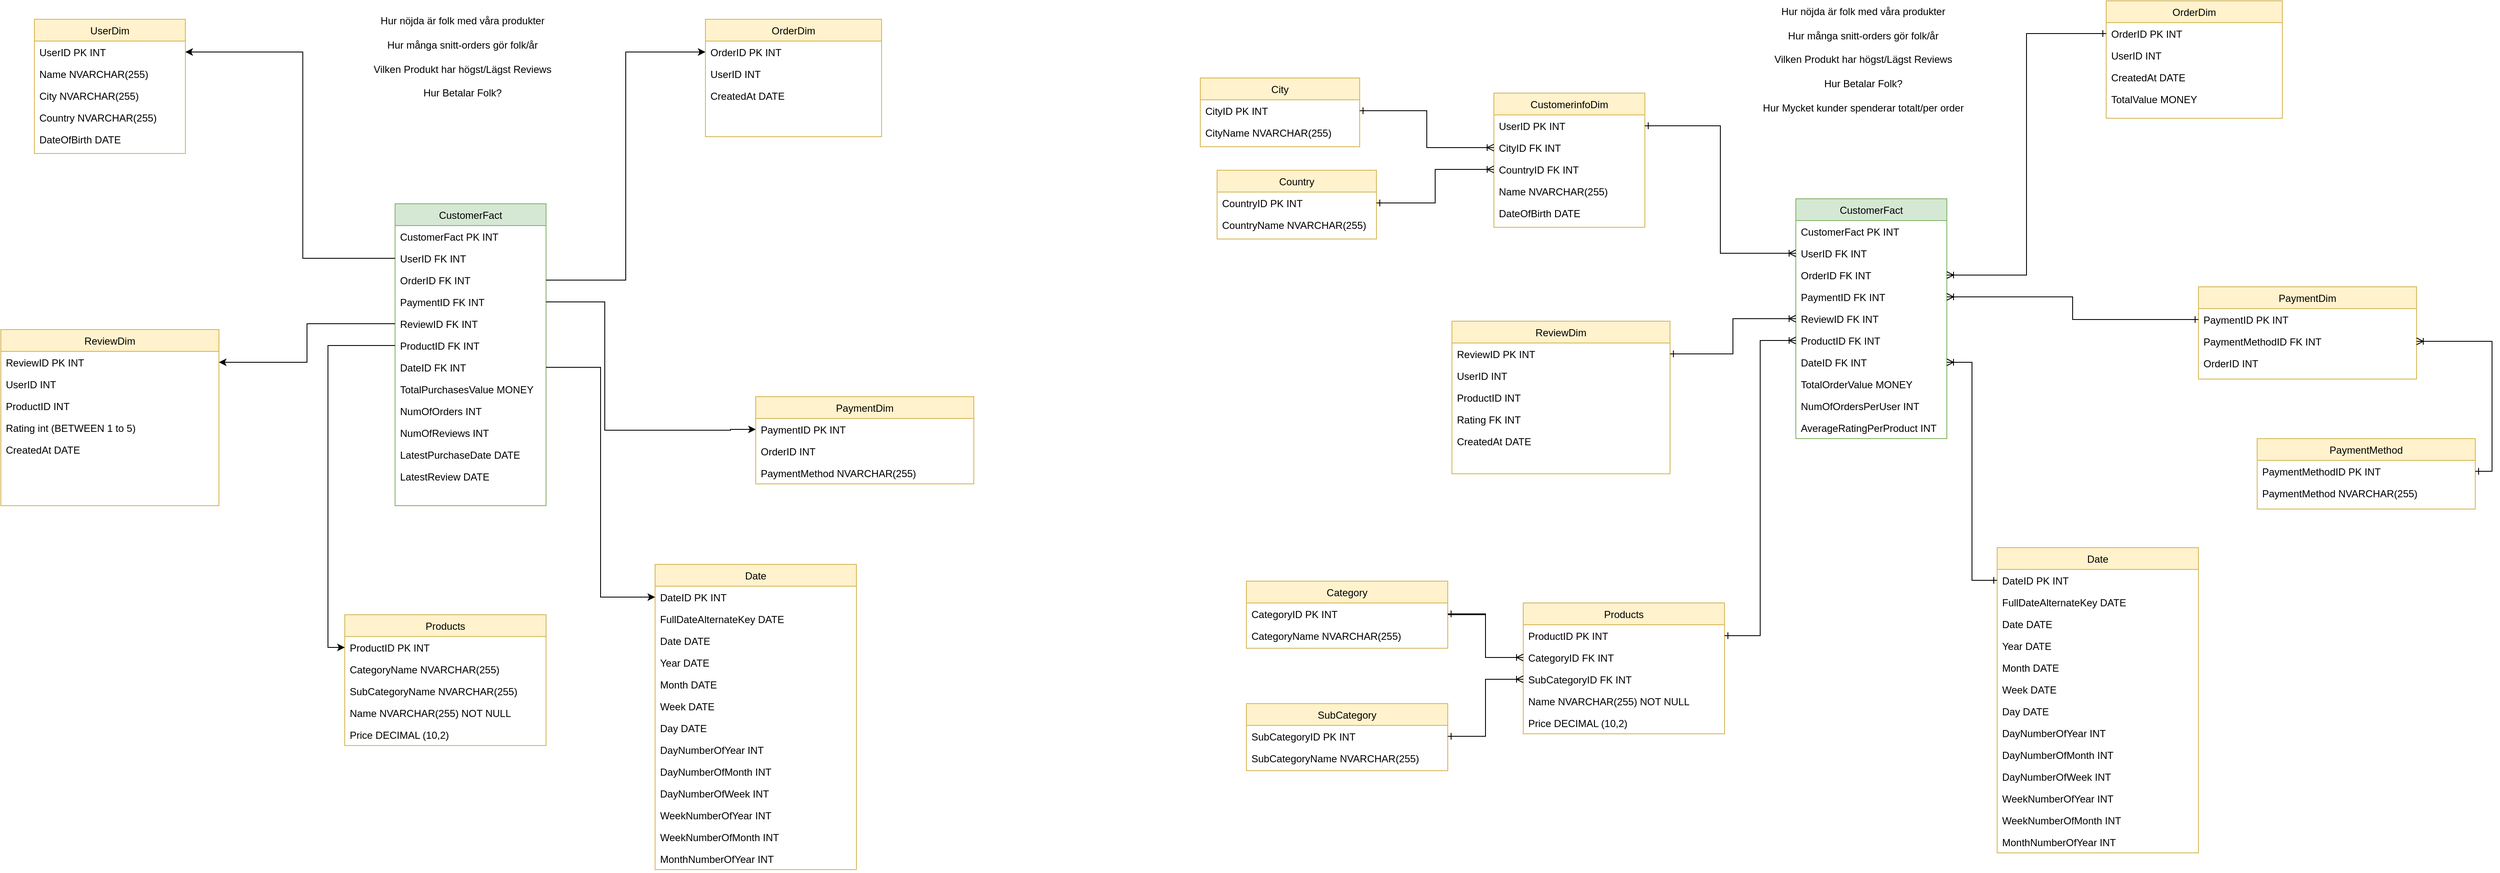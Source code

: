 <mxfile version="26.2.12">
  <diagram name="Page-1" id="Xc4G4QgOa8WYtgTiWpyU">
    <mxGraphModel dx="2895" dy="1103" grid="1" gridSize="10" guides="1" tooltips="1" connect="1" arrows="1" fold="1" page="1" pageScale="1" pageWidth="827" pageHeight="1169" math="0" shadow="0">
      <root>
        <mxCell id="0" />
        <mxCell id="1" parent="0" />
        <mxCell id="snwVZUiGdkBFRitPu1Vy-1" value="CustomerFact" style="swimlane;fontStyle=0;align=center;verticalAlign=top;childLayout=stackLayout;horizontal=1;startSize=26;horizontalStack=0;resizeParent=1;resizeLast=0;collapsible=1;marginBottom=0;rounded=0;shadow=0;strokeWidth=1;fillColor=#d5e8d4;strokeColor=#82b366;" parent="1" vertex="1">
          <mxGeometry x="-130" y="340" width="180" height="360" as="geometry">
            <mxRectangle x="130" y="380" width="160" height="26" as="alternateBounds" />
          </mxGeometry>
        </mxCell>
        <mxCell id="snwVZUiGdkBFRitPu1Vy-2" value="CustomerFact PK INT" style="text;align=left;verticalAlign=top;spacingLeft=4;spacingRight=4;overflow=hidden;rotatable=0;points=[[0,0.5],[1,0.5]];portConstraint=eastwest;" parent="snwVZUiGdkBFRitPu1Vy-1" vertex="1">
          <mxGeometry y="26" width="180" height="26" as="geometry" />
        </mxCell>
        <mxCell id="snwVZUiGdkBFRitPu1Vy-4" value="UserID FK INT" style="text;align=left;verticalAlign=top;spacingLeft=4;spacingRight=4;overflow=hidden;rotatable=0;points=[[0,0.5],[1,0.5]];portConstraint=eastwest;" parent="snwVZUiGdkBFRitPu1Vy-1" vertex="1">
          <mxGeometry y="52" width="180" height="26" as="geometry" />
        </mxCell>
        <mxCell id="snwVZUiGdkBFRitPu1Vy-3" value="OrderID FK INT" style="text;align=left;verticalAlign=top;spacingLeft=4;spacingRight=4;overflow=hidden;rotatable=0;points=[[0,0.5],[1,0.5]];portConstraint=eastwest;rounded=0;shadow=0;html=0;" parent="snwVZUiGdkBFRitPu1Vy-1" vertex="1">
          <mxGeometry y="78" width="180" height="26" as="geometry" />
        </mxCell>
        <mxCell id="snwVZUiGdkBFRitPu1Vy-11" value="PaymentID FK INT" style="text;align=left;verticalAlign=top;spacingLeft=4;spacingRight=4;overflow=hidden;rotatable=0;points=[[0,0.5],[1,0.5]];portConstraint=eastwest;" parent="snwVZUiGdkBFRitPu1Vy-1" vertex="1">
          <mxGeometry y="104" width="180" height="26" as="geometry" />
        </mxCell>
        <mxCell id="snwVZUiGdkBFRitPu1Vy-5" value="ReviewID FK INT" style="text;align=left;verticalAlign=top;spacingLeft=4;spacingRight=4;overflow=hidden;rotatable=0;points=[[0,0.5],[1,0.5]];portConstraint=eastwest;" parent="snwVZUiGdkBFRitPu1Vy-1" vertex="1">
          <mxGeometry y="130" width="180" height="26" as="geometry" />
        </mxCell>
        <mxCell id="snwVZUiGdkBFRitPu1Vy-101" value="ProductID FK INT" style="text;align=left;verticalAlign=top;spacingLeft=4;spacingRight=4;overflow=hidden;rotatable=0;points=[[0,0.5],[1,0.5]];portConstraint=eastwest;" parent="snwVZUiGdkBFRitPu1Vy-1" vertex="1">
          <mxGeometry y="156" width="180" height="26" as="geometry" />
        </mxCell>
        <mxCell id="NgN0BXzhdlTkf5-zVeId-214" value="DateID FK INT" style="text;align=left;verticalAlign=top;spacingLeft=4;spacingRight=4;overflow=hidden;rotatable=0;points=[[0,0.5],[1,0.5]];portConstraint=eastwest;" vertex="1" parent="snwVZUiGdkBFRitPu1Vy-1">
          <mxGeometry y="182" width="180" height="26" as="geometry" />
        </mxCell>
        <mxCell id="snwVZUiGdkBFRitPu1Vy-8" value="TotalPurchasesValue MONEY" style="text;align=left;verticalAlign=top;spacingLeft=4;spacingRight=4;overflow=hidden;rotatable=0;points=[[0,0.5],[1,0.5]];portConstraint=eastwest;" parent="snwVZUiGdkBFRitPu1Vy-1" vertex="1">
          <mxGeometry y="208" width="180" height="26" as="geometry" />
        </mxCell>
        <mxCell id="snwVZUiGdkBFRitPu1Vy-13" value="NumOfOrders INT" style="text;align=left;verticalAlign=top;spacingLeft=4;spacingRight=4;overflow=hidden;rotatable=0;points=[[0,0.5],[1,0.5]];portConstraint=eastwest;" parent="snwVZUiGdkBFRitPu1Vy-1" vertex="1">
          <mxGeometry y="234" width="180" height="26" as="geometry" />
        </mxCell>
        <mxCell id="snwVZUiGdkBFRitPu1Vy-72" value="NumOfReviews INT" style="text;align=left;verticalAlign=top;spacingLeft=4;spacingRight=4;overflow=hidden;rotatable=0;points=[[0,0.5],[1,0.5]];portConstraint=eastwest;" parent="snwVZUiGdkBFRitPu1Vy-1" vertex="1">
          <mxGeometry y="260" width="180" height="26" as="geometry" />
        </mxCell>
        <mxCell id="snwVZUiGdkBFRitPu1Vy-12" value="LatestPurchaseDate DATE" style="text;align=left;verticalAlign=top;spacingLeft=4;spacingRight=4;overflow=hidden;rotatable=0;points=[[0,0.5],[1,0.5]];portConstraint=eastwest;" parent="snwVZUiGdkBFRitPu1Vy-1" vertex="1">
          <mxGeometry y="286" width="180" height="26" as="geometry" />
        </mxCell>
        <mxCell id="snwVZUiGdkBFRitPu1Vy-81" value="LatestReview DATE" style="text;align=left;verticalAlign=top;spacingLeft=4;spacingRight=4;overflow=hidden;rotatable=0;points=[[0,0.5],[1,0.5]];portConstraint=eastwest;" parent="snwVZUiGdkBFRitPu1Vy-1" vertex="1">
          <mxGeometry y="312" width="180" height="26" as="geometry" />
        </mxCell>
        <mxCell id="snwVZUiGdkBFRitPu1Vy-39" value="OrderDim" style="swimlane;fontStyle=0;align=center;verticalAlign=top;childLayout=stackLayout;horizontal=1;startSize=26;horizontalStack=0;resizeParent=1;resizeLast=0;collapsible=1;marginBottom=0;rounded=0;shadow=0;strokeWidth=1;fillColor=#fff2cc;strokeColor=#d6b656;" parent="1" vertex="1">
          <mxGeometry x="240" y="120" width="210" height="140" as="geometry">
            <mxRectangle x="130" y="380" width="160" height="26" as="alternateBounds" />
          </mxGeometry>
        </mxCell>
        <mxCell id="snwVZUiGdkBFRitPu1Vy-40" value="OrderID PK INT" style="text;align=left;verticalAlign=top;spacingLeft=4;spacingRight=4;overflow=hidden;rotatable=0;points=[[0,0.5],[1,0.5]];portConstraint=eastwest;" parent="snwVZUiGdkBFRitPu1Vy-39" vertex="1">
          <mxGeometry y="26" width="210" height="26" as="geometry" />
        </mxCell>
        <mxCell id="EdneihGPkVyudQOMl_Cq-4" value="UserID INT" style="text;align=left;verticalAlign=top;spacingLeft=4;spacingRight=4;overflow=hidden;rotatable=0;points=[[0,0.5],[1,0.5]];portConstraint=eastwest;" parent="snwVZUiGdkBFRitPu1Vy-39" vertex="1">
          <mxGeometry y="52" width="210" height="26" as="geometry" />
        </mxCell>
        <mxCell id="snwVZUiGdkBFRitPu1Vy-43" value="CreatedAt DATE&#xa;" style="text;align=left;verticalAlign=top;spacingLeft=4;spacingRight=4;overflow=hidden;rotatable=0;points=[[0,0.5],[1,0.5]];portConstraint=eastwest;" parent="snwVZUiGdkBFRitPu1Vy-39" vertex="1">
          <mxGeometry y="78" width="210" height="26" as="geometry" />
        </mxCell>
        <mxCell id="snwVZUiGdkBFRitPu1Vy-49" value="UserDim" style="swimlane;fontStyle=0;align=center;verticalAlign=top;childLayout=stackLayout;horizontal=1;startSize=26;horizontalStack=0;resizeParent=1;resizeLast=0;collapsible=1;marginBottom=0;rounded=0;shadow=0;strokeWidth=1;fillColor=#fff2cc;strokeColor=#d6b656;" parent="1" vertex="1">
          <mxGeometry x="-560" y="120" width="180" height="160" as="geometry">
            <mxRectangle x="130" y="380" width="160" height="26" as="alternateBounds" />
          </mxGeometry>
        </mxCell>
        <mxCell id="snwVZUiGdkBFRitPu1Vy-50" value="UserID PK INT" style="text;align=left;verticalAlign=top;spacingLeft=4;spacingRight=4;overflow=hidden;rotatable=0;points=[[0,0.5],[1,0.5]];portConstraint=eastwest;" parent="snwVZUiGdkBFRitPu1Vy-49" vertex="1">
          <mxGeometry y="26" width="180" height="26" as="geometry" />
        </mxCell>
        <mxCell id="snwVZUiGdkBFRitPu1Vy-52" value="Name NVARCHAR(255)" style="text;align=left;verticalAlign=top;spacingLeft=4;spacingRight=4;overflow=hidden;rotatable=0;points=[[0,0.5],[1,0.5]];portConstraint=eastwest;" parent="snwVZUiGdkBFRitPu1Vy-49" vertex="1">
          <mxGeometry y="52" width="180" height="26" as="geometry" />
        </mxCell>
        <mxCell id="snwVZUiGdkBFRitPu1Vy-54" value="City NVARCHAR(255)" style="text;align=left;verticalAlign=top;spacingLeft=4;spacingRight=4;overflow=hidden;rotatable=0;points=[[0,0.5],[1,0.5]];portConstraint=eastwest;" parent="snwVZUiGdkBFRitPu1Vy-49" vertex="1">
          <mxGeometry y="78" width="180" height="26" as="geometry" />
        </mxCell>
        <mxCell id="snwVZUiGdkBFRitPu1Vy-51" value="Country NVARCHAR(255)" style="text;align=left;verticalAlign=top;spacingLeft=4;spacingRight=4;overflow=hidden;rotatable=0;points=[[0,0.5],[1,0.5]];portConstraint=eastwest;" parent="snwVZUiGdkBFRitPu1Vy-49" vertex="1">
          <mxGeometry y="104" width="180" height="26" as="geometry" />
        </mxCell>
        <mxCell id="snwVZUiGdkBFRitPu1Vy-56" value="DateOfBirth DATE " style="text;align=left;verticalAlign=top;spacingLeft=4;spacingRight=4;overflow=hidden;rotatable=0;points=[[0,0.5],[1,0.5]];portConstraint=eastwest;" parent="snwVZUiGdkBFRitPu1Vy-49" vertex="1">
          <mxGeometry y="130" width="180" height="26" as="geometry" />
        </mxCell>
        <mxCell id="snwVZUiGdkBFRitPu1Vy-60" value="PaymentDim" style="swimlane;fontStyle=0;align=center;verticalAlign=top;childLayout=stackLayout;horizontal=1;startSize=26;horizontalStack=0;resizeParent=1;resizeLast=0;collapsible=1;marginBottom=0;rounded=0;shadow=0;strokeWidth=1;fillColor=#fff2cc;strokeColor=#d6b656;" parent="1" vertex="1">
          <mxGeometry x="300" y="570" width="260" height="104" as="geometry">
            <mxRectangle x="130" y="380" width="160" height="26" as="alternateBounds" />
          </mxGeometry>
        </mxCell>
        <mxCell id="snwVZUiGdkBFRitPu1Vy-61" value="PaymentID PK INT" style="text;align=left;verticalAlign=top;spacingLeft=4;spacingRight=4;overflow=hidden;rotatable=0;points=[[0,0.5],[1,0.5]];portConstraint=eastwest;" parent="snwVZUiGdkBFRitPu1Vy-60" vertex="1">
          <mxGeometry y="26" width="260" height="26" as="geometry" />
        </mxCell>
        <mxCell id="snwVZUiGdkBFRitPu1Vy-62" value="OrderID INT" style="text;align=left;verticalAlign=top;spacingLeft=4;spacingRight=4;overflow=hidden;rotatable=0;points=[[0,0.5],[1,0.5]];portConstraint=eastwest;" parent="snwVZUiGdkBFRitPu1Vy-60" vertex="1">
          <mxGeometry y="52" width="260" height="26" as="geometry" />
        </mxCell>
        <mxCell id="snwVZUiGdkBFRitPu1Vy-63" value="PaymentMethod NVARCHAR(255)" style="text;align=left;verticalAlign=top;spacingLeft=4;spacingRight=4;overflow=hidden;rotatable=0;points=[[0,0.5],[1,0.5]];portConstraint=eastwest;" parent="snwVZUiGdkBFRitPu1Vy-60" vertex="1">
          <mxGeometry y="78" width="260" height="26" as="geometry" />
        </mxCell>
        <mxCell id="snwVZUiGdkBFRitPu1Vy-65" value="ReviewDim" style="swimlane;fontStyle=0;align=center;verticalAlign=top;childLayout=stackLayout;horizontal=1;startSize=26;horizontalStack=0;resizeParent=1;resizeLast=0;collapsible=1;marginBottom=0;rounded=0;shadow=0;strokeWidth=1;fillColor=#fff2cc;strokeColor=#d6b656;" parent="1" vertex="1">
          <mxGeometry x="-600" y="490" width="260" height="210" as="geometry">
            <mxRectangle x="130" y="380" width="160" height="26" as="alternateBounds" />
          </mxGeometry>
        </mxCell>
        <mxCell id="snwVZUiGdkBFRitPu1Vy-66" value="ReviewID PK INT" style="text;align=left;verticalAlign=top;spacingLeft=4;spacingRight=4;overflow=hidden;rotatable=0;points=[[0,0.5],[1,0.5]];portConstraint=eastwest;" parent="snwVZUiGdkBFRitPu1Vy-65" vertex="1">
          <mxGeometry y="26" width="260" height="26" as="geometry" />
        </mxCell>
        <mxCell id="EdneihGPkVyudQOMl_Cq-5" value="UserID INT" style="text;align=left;verticalAlign=top;spacingLeft=4;spacingRight=4;overflow=hidden;rotatable=0;points=[[0,0.5],[1,0.5]];portConstraint=eastwest;" parent="snwVZUiGdkBFRitPu1Vy-65" vertex="1">
          <mxGeometry y="52" width="260" height="26" as="geometry" />
        </mxCell>
        <mxCell id="snwVZUiGdkBFRitPu1Vy-68" value="ProductID INT" style="text;align=left;verticalAlign=top;spacingLeft=4;spacingRight=4;overflow=hidden;rotatable=0;points=[[0,0.5],[1,0.5]];portConstraint=eastwest;" parent="snwVZUiGdkBFRitPu1Vy-65" vertex="1">
          <mxGeometry y="78" width="260" height="26" as="geometry" />
        </mxCell>
        <mxCell id="snwVZUiGdkBFRitPu1Vy-70" value="Rating int (BETWEEN 1 to 5)" style="text;align=left;verticalAlign=top;spacingLeft=4;spacingRight=4;overflow=hidden;rotatable=0;points=[[0,0.5],[1,0.5]];portConstraint=eastwest;" parent="snwVZUiGdkBFRitPu1Vy-65" vertex="1">
          <mxGeometry y="104" width="260" height="26" as="geometry" />
        </mxCell>
        <mxCell id="snwVZUiGdkBFRitPu1Vy-73" value="CreatedAt DATE" style="text;align=left;verticalAlign=top;spacingLeft=4;spacingRight=4;overflow=hidden;rotatable=0;points=[[0,0.5],[1,0.5]];portConstraint=eastwest;" parent="snwVZUiGdkBFRitPu1Vy-65" vertex="1">
          <mxGeometry y="130" width="260" height="26" as="geometry" />
        </mxCell>
        <mxCell id="snwVZUiGdkBFRitPu1Vy-82" style="edgeStyle=orthogonalEdgeStyle;rounded=0;orthogonalLoop=1;jettySize=auto;html=1;exitX=0;exitY=0.5;exitDx=0;exitDy=0;entryX=1;entryY=0.5;entryDx=0;entryDy=0;" parent="1" source="snwVZUiGdkBFRitPu1Vy-5" target="snwVZUiGdkBFRitPu1Vy-66" edge="1">
          <mxGeometry relative="1" as="geometry" />
        </mxCell>
        <mxCell id="snwVZUiGdkBFRitPu1Vy-83" style="edgeStyle=orthogonalEdgeStyle;rounded=0;orthogonalLoop=1;jettySize=auto;html=1;exitX=1;exitY=0.5;exitDx=0;exitDy=0;entryX=0;entryY=0.5;entryDx=0;entryDy=0;" parent="1" source="snwVZUiGdkBFRitPu1Vy-11" target="snwVZUiGdkBFRitPu1Vy-61" edge="1">
          <mxGeometry relative="1" as="geometry">
            <Array as="points">
              <mxPoint x="120" y="457" />
              <mxPoint x="120" y="610" />
              <mxPoint x="270" y="610" />
              <mxPoint x="270" y="609" />
            </Array>
          </mxGeometry>
        </mxCell>
        <mxCell id="snwVZUiGdkBFRitPu1Vy-84" style="edgeStyle=orthogonalEdgeStyle;rounded=0;orthogonalLoop=1;jettySize=auto;html=1;exitX=1;exitY=0.5;exitDx=0;exitDy=0;entryX=0;entryY=0.5;entryDx=0;entryDy=0;" parent="1" source="snwVZUiGdkBFRitPu1Vy-3" target="snwVZUiGdkBFRitPu1Vy-40" edge="1">
          <mxGeometry relative="1" as="geometry" />
        </mxCell>
        <mxCell id="snwVZUiGdkBFRitPu1Vy-85" style="edgeStyle=orthogonalEdgeStyle;rounded=0;orthogonalLoop=1;jettySize=auto;html=1;exitX=0;exitY=0.5;exitDx=0;exitDy=0;entryX=1;entryY=0.5;entryDx=0;entryDy=0;" parent="1" source="snwVZUiGdkBFRitPu1Vy-4" target="snwVZUiGdkBFRitPu1Vy-50" edge="1">
          <mxGeometry relative="1" as="geometry">
            <Array as="points">
              <mxPoint x="-240" y="405" />
              <mxPoint x="-240" y="159" />
            </Array>
          </mxGeometry>
        </mxCell>
        <mxCell id="snwVZUiGdkBFRitPu1Vy-86" value="Products" style="swimlane;fontStyle=0;align=center;verticalAlign=top;childLayout=stackLayout;horizontal=1;startSize=26;horizontalStack=0;resizeParent=1;resizeLast=0;collapsible=1;marginBottom=0;rounded=0;shadow=0;strokeWidth=1;fillColor=#fff2cc;strokeColor=#d6b656;" parent="1" vertex="1">
          <mxGeometry x="-190" y="830" width="240" height="156" as="geometry">
            <mxRectangle x="130" y="380" width="160" height="26" as="alternateBounds" />
          </mxGeometry>
        </mxCell>
        <mxCell id="NgN0BXzhdlTkf5-zVeId-216" value="ProductID PK INT" style="text;align=left;verticalAlign=top;spacingLeft=4;spacingRight=4;overflow=hidden;rotatable=0;points=[[0,0.5],[1,0.5]];portConstraint=eastwest;" vertex="1" parent="snwVZUiGdkBFRitPu1Vy-86">
          <mxGeometry y="26" width="240" height="26" as="geometry" />
        </mxCell>
        <mxCell id="snwVZUiGdkBFRitPu1Vy-89" value="CategoryName NVARCHAR(255)" style="text;align=left;verticalAlign=top;spacingLeft=4;spacingRight=4;overflow=hidden;rotatable=0;points=[[0,0.5],[1,0.5]];portConstraint=eastwest;" parent="snwVZUiGdkBFRitPu1Vy-86" vertex="1">
          <mxGeometry y="52" width="240" height="26" as="geometry" />
        </mxCell>
        <mxCell id="snwVZUiGdkBFRitPu1Vy-91" value="SubCategoryName NVARCHAR(255)" style="text;align=left;verticalAlign=top;spacingLeft=4;spacingRight=4;overflow=hidden;rotatable=0;points=[[0,0.5],[1,0.5]];portConstraint=eastwest;" parent="snwVZUiGdkBFRitPu1Vy-86" vertex="1">
          <mxGeometry y="78" width="240" height="26" as="geometry" />
        </mxCell>
        <mxCell id="snwVZUiGdkBFRitPu1Vy-92" value="Name NVARCHAR(255) NOT NULL" style="text;align=left;verticalAlign=top;spacingLeft=4;spacingRight=4;overflow=hidden;rotatable=0;points=[[0,0.5],[1,0.5]];portConstraint=eastwest;" parent="snwVZUiGdkBFRitPu1Vy-86" vertex="1">
          <mxGeometry y="104" width="240" height="26" as="geometry" />
        </mxCell>
        <mxCell id="snwVZUiGdkBFRitPu1Vy-94" value="Price DECIMAL (10,2)" style="text;align=left;verticalAlign=top;spacingLeft=4;spacingRight=4;overflow=hidden;rotatable=0;points=[[0,0.5],[1,0.5]];portConstraint=eastwest;" parent="snwVZUiGdkBFRitPu1Vy-86" vertex="1">
          <mxGeometry y="130" width="240" height="26" as="geometry" />
        </mxCell>
        <mxCell id="NgN0BXzhdlTkf5-zVeId-164" value="Hur nöjda är folk med våra produkter&lt;div&gt;&lt;br&gt;&lt;div&gt;Hur många snitt-orders gör folk/år&lt;/div&gt;&lt;/div&gt;&lt;div&gt;&lt;br&gt;&lt;/div&gt;&lt;div&gt;Vilken Produkt har högst/Lägst Reviews&lt;/div&gt;&lt;div&gt;&lt;br&gt;&lt;/div&gt;&lt;div&gt;Hur Betalar Folk?&lt;/div&gt;" style="text;html=1;align=center;verticalAlign=middle;resizable=0;points=[];autosize=1;strokeColor=none;fillColor=none;" vertex="1" parent="1">
          <mxGeometry x="-170" y="110" width="240" height="110" as="geometry" />
        </mxCell>
        <mxCell id="NgN0BXzhdlTkf5-zVeId-217" style="edgeStyle=orthogonalEdgeStyle;rounded=0;orthogonalLoop=1;jettySize=auto;html=1;exitX=0;exitY=0.5;exitDx=0;exitDy=0;entryX=0;entryY=0.5;entryDx=0;entryDy=0;" edge="1" parent="1" source="snwVZUiGdkBFRitPu1Vy-101" target="NgN0BXzhdlTkf5-zVeId-216">
          <mxGeometry relative="1" as="geometry" />
        </mxCell>
        <mxCell id="NgN0BXzhdlTkf5-zVeId-303" value="CustomerFact" style="swimlane;fontStyle=0;align=center;verticalAlign=top;childLayout=stackLayout;horizontal=1;startSize=26;horizontalStack=0;resizeParent=1;resizeLast=0;collapsible=1;marginBottom=0;rounded=0;shadow=0;strokeWidth=1;fillColor=#d5e8d4;strokeColor=#82b366;" vertex="1" parent="1">
          <mxGeometry x="1540" y="334" width="180" height="286" as="geometry">
            <mxRectangle x="130" y="380" width="160" height="26" as="alternateBounds" />
          </mxGeometry>
        </mxCell>
        <mxCell id="NgN0BXzhdlTkf5-zVeId-304" value="CustomerFact PK INT" style="text;align=left;verticalAlign=top;spacingLeft=4;spacingRight=4;overflow=hidden;rotatable=0;points=[[0,0.5],[1,0.5]];portConstraint=eastwest;" vertex="1" parent="NgN0BXzhdlTkf5-zVeId-303">
          <mxGeometry y="26" width="180" height="26" as="geometry" />
        </mxCell>
        <mxCell id="NgN0BXzhdlTkf5-zVeId-305" value="UserID FK INT" style="text;align=left;verticalAlign=top;spacingLeft=4;spacingRight=4;overflow=hidden;rotatable=0;points=[[0,0.5],[1,0.5]];portConstraint=eastwest;" vertex="1" parent="NgN0BXzhdlTkf5-zVeId-303">
          <mxGeometry y="52" width="180" height="26" as="geometry" />
        </mxCell>
        <mxCell id="NgN0BXzhdlTkf5-zVeId-306" value="OrderID FK INT" style="text;align=left;verticalAlign=top;spacingLeft=4;spacingRight=4;overflow=hidden;rotatable=0;points=[[0,0.5],[1,0.5]];portConstraint=eastwest;rounded=0;shadow=0;html=0;" vertex="1" parent="NgN0BXzhdlTkf5-zVeId-303">
          <mxGeometry y="78" width="180" height="26" as="geometry" />
        </mxCell>
        <mxCell id="NgN0BXzhdlTkf5-zVeId-307" value="PaymentID FK INT" style="text;align=left;verticalAlign=top;spacingLeft=4;spacingRight=4;overflow=hidden;rotatable=0;points=[[0,0.5],[1,0.5]];portConstraint=eastwest;" vertex="1" parent="NgN0BXzhdlTkf5-zVeId-303">
          <mxGeometry y="104" width="180" height="26" as="geometry" />
        </mxCell>
        <mxCell id="NgN0BXzhdlTkf5-zVeId-308" value="ReviewID FK INT" style="text;align=left;verticalAlign=top;spacingLeft=4;spacingRight=4;overflow=hidden;rotatable=0;points=[[0,0.5],[1,0.5]];portConstraint=eastwest;" vertex="1" parent="NgN0BXzhdlTkf5-zVeId-303">
          <mxGeometry y="130" width="180" height="26" as="geometry" />
        </mxCell>
        <mxCell id="NgN0BXzhdlTkf5-zVeId-309" value="ProductID FK INT" style="text;align=left;verticalAlign=top;spacingLeft=4;spacingRight=4;overflow=hidden;rotatable=0;points=[[0,0.5],[1,0.5]];portConstraint=eastwest;" vertex="1" parent="NgN0BXzhdlTkf5-zVeId-303">
          <mxGeometry y="156" width="180" height="26" as="geometry" />
        </mxCell>
        <mxCell id="NgN0BXzhdlTkf5-zVeId-310" value="DateID FK INT" style="text;align=left;verticalAlign=top;spacingLeft=4;spacingRight=4;overflow=hidden;rotatable=0;points=[[0,0.5],[1,0.5]];portConstraint=eastwest;" vertex="1" parent="NgN0BXzhdlTkf5-zVeId-303">
          <mxGeometry y="182" width="180" height="26" as="geometry" />
        </mxCell>
        <mxCell id="NgN0BXzhdlTkf5-zVeId-311" value="TotalOrderValue MONEY" style="text;align=left;verticalAlign=top;spacingLeft=4;spacingRight=4;overflow=hidden;rotatable=0;points=[[0,0.5],[1,0.5]];portConstraint=eastwest;" vertex="1" parent="NgN0BXzhdlTkf5-zVeId-303">
          <mxGeometry y="208" width="180" height="26" as="geometry" />
        </mxCell>
        <mxCell id="NgN0BXzhdlTkf5-zVeId-312" value="NumOfOrdersPerUser INT" style="text;align=left;verticalAlign=top;spacingLeft=4;spacingRight=4;overflow=hidden;rotatable=0;points=[[0,0.5],[1,0.5]];portConstraint=eastwest;" vertex="1" parent="NgN0BXzhdlTkf5-zVeId-303">
          <mxGeometry y="234" width="180" height="26" as="geometry" />
        </mxCell>
        <mxCell id="NgN0BXzhdlTkf5-zVeId-440" value="AverageRatingPerProduct INT" style="text;align=left;verticalAlign=top;spacingLeft=4;spacingRight=4;overflow=hidden;rotatable=0;points=[[0,0.5],[1,0.5]];portConstraint=eastwest;" vertex="1" parent="NgN0BXzhdlTkf5-zVeId-303">
          <mxGeometry y="260" width="180" height="26" as="geometry" />
        </mxCell>
        <mxCell id="NgN0BXzhdlTkf5-zVeId-316" value="OrderDim" style="swimlane;fontStyle=0;align=center;verticalAlign=top;childLayout=stackLayout;horizontal=1;startSize=26;horizontalStack=0;resizeParent=1;resizeLast=0;collapsible=1;marginBottom=0;rounded=0;shadow=0;strokeWidth=1;fillColor=#fff2cc;strokeColor=#d6b656;" vertex="1" parent="1">
          <mxGeometry x="1910" y="98" width="210" height="140" as="geometry">
            <mxRectangle x="130" y="380" width="160" height="26" as="alternateBounds" />
          </mxGeometry>
        </mxCell>
        <mxCell id="NgN0BXzhdlTkf5-zVeId-317" value="OrderID PK INT" style="text;align=left;verticalAlign=top;spacingLeft=4;spacingRight=4;overflow=hidden;rotatable=0;points=[[0,0.5],[1,0.5]];portConstraint=eastwest;" vertex="1" parent="NgN0BXzhdlTkf5-zVeId-316">
          <mxGeometry y="26" width="210" height="26" as="geometry" />
        </mxCell>
        <mxCell id="NgN0BXzhdlTkf5-zVeId-318" value="UserID INT" style="text;align=left;verticalAlign=top;spacingLeft=4;spacingRight=4;overflow=hidden;rotatable=0;points=[[0,0.5],[1,0.5]];portConstraint=eastwest;" vertex="1" parent="NgN0BXzhdlTkf5-zVeId-316">
          <mxGeometry y="52" width="210" height="26" as="geometry" />
        </mxCell>
        <mxCell id="NgN0BXzhdlTkf5-zVeId-320" value="CreatedAt DATE" style="text;align=left;verticalAlign=top;spacingLeft=4;spacingRight=4;overflow=hidden;rotatable=0;points=[[0,0.5],[1,0.5]];portConstraint=eastwest;" vertex="1" parent="NgN0BXzhdlTkf5-zVeId-316">
          <mxGeometry y="78" width="210" height="26" as="geometry" />
        </mxCell>
        <mxCell id="NgN0BXzhdlTkf5-zVeId-410" value="TotalValue MONEY" style="text;align=left;verticalAlign=top;spacingLeft=4;spacingRight=4;overflow=hidden;rotatable=0;points=[[0,0.5],[1,0.5]];portConstraint=eastwest;" vertex="1" parent="NgN0BXzhdlTkf5-zVeId-316">
          <mxGeometry y="104" width="210" height="26" as="geometry" />
        </mxCell>
        <mxCell id="NgN0BXzhdlTkf5-zVeId-321" value="CustomerinfoDim" style="swimlane;fontStyle=0;align=center;verticalAlign=top;childLayout=stackLayout;horizontal=1;startSize=26;horizontalStack=0;resizeParent=1;resizeLast=0;collapsible=1;marginBottom=0;rounded=0;shadow=0;strokeWidth=1;fillColor=#fff2cc;strokeColor=#d6b656;" vertex="1" parent="1">
          <mxGeometry x="1180" y="208" width="180" height="160" as="geometry">
            <mxRectangle x="130" y="380" width="160" height="26" as="alternateBounds" />
          </mxGeometry>
        </mxCell>
        <mxCell id="NgN0BXzhdlTkf5-zVeId-322" value="UserID PK INT" style="text;align=left;verticalAlign=top;spacingLeft=4;spacingRight=4;overflow=hidden;rotatable=0;points=[[0,0.5],[1,0.5]];portConstraint=eastwest;" vertex="1" parent="NgN0BXzhdlTkf5-zVeId-321">
          <mxGeometry y="26" width="180" height="26" as="geometry" />
        </mxCell>
        <mxCell id="NgN0BXzhdlTkf5-zVeId-324" value="CityID FK INT" style="text;align=left;verticalAlign=top;spacingLeft=4;spacingRight=4;overflow=hidden;rotatable=0;points=[[0,0.5],[1,0.5]];portConstraint=eastwest;" vertex="1" parent="NgN0BXzhdlTkf5-zVeId-321">
          <mxGeometry y="52" width="180" height="26" as="geometry" />
        </mxCell>
        <mxCell id="NgN0BXzhdlTkf5-zVeId-325" value="CountryID FK INT" style="text;align=left;verticalAlign=top;spacingLeft=4;spacingRight=4;overflow=hidden;rotatable=0;points=[[0,0.5],[1,0.5]];portConstraint=eastwest;" vertex="1" parent="NgN0BXzhdlTkf5-zVeId-321">
          <mxGeometry y="78" width="180" height="26" as="geometry" />
        </mxCell>
        <mxCell id="NgN0BXzhdlTkf5-zVeId-323" value="Name NVARCHAR(255)" style="text;align=left;verticalAlign=top;spacingLeft=4;spacingRight=4;overflow=hidden;rotatable=0;points=[[0,0.5],[1,0.5]];portConstraint=eastwest;" vertex="1" parent="NgN0BXzhdlTkf5-zVeId-321">
          <mxGeometry y="104" width="180" height="26" as="geometry" />
        </mxCell>
        <mxCell id="NgN0BXzhdlTkf5-zVeId-326" value="DateOfBirth DATE" style="text;align=left;verticalAlign=top;spacingLeft=4;spacingRight=4;overflow=hidden;rotatable=0;points=[[0,0.5],[1,0.5]];portConstraint=eastwest;" vertex="1" parent="NgN0BXzhdlTkf5-zVeId-321">
          <mxGeometry y="130" width="180" height="26" as="geometry" />
        </mxCell>
        <mxCell id="NgN0BXzhdlTkf5-zVeId-327" value="PaymentDim" style="swimlane;fontStyle=0;align=center;verticalAlign=top;childLayout=stackLayout;horizontal=1;startSize=26;horizontalStack=0;resizeParent=1;resizeLast=0;collapsible=1;marginBottom=0;rounded=0;shadow=0;strokeWidth=1;fillColor=#fff2cc;strokeColor=#d6b656;" vertex="1" parent="1">
          <mxGeometry x="2020" y="439" width="260" height="110" as="geometry">
            <mxRectangle x="130" y="380" width="160" height="26" as="alternateBounds" />
          </mxGeometry>
        </mxCell>
        <mxCell id="NgN0BXzhdlTkf5-zVeId-328" value="PaymentID PK INT" style="text;align=left;verticalAlign=top;spacingLeft=4;spacingRight=4;overflow=hidden;rotatable=0;points=[[0,0.5],[1,0.5]];portConstraint=eastwest;" vertex="1" parent="NgN0BXzhdlTkf5-zVeId-327">
          <mxGeometry y="26" width="260" height="26" as="geometry" />
        </mxCell>
        <mxCell id="NgN0BXzhdlTkf5-zVeId-436" value="PaymentMethodID FK INT" style="text;align=left;verticalAlign=top;spacingLeft=4;spacingRight=4;overflow=hidden;rotatable=0;points=[[0,0.5],[1,0.5]];portConstraint=eastwest;" vertex="1" parent="NgN0BXzhdlTkf5-zVeId-327">
          <mxGeometry y="52" width="260" height="26" as="geometry" />
        </mxCell>
        <mxCell id="NgN0BXzhdlTkf5-zVeId-329" value="OrderID INT" style="text;align=left;verticalAlign=top;spacingLeft=4;spacingRight=4;overflow=hidden;rotatable=0;points=[[0,0.5],[1,0.5]];portConstraint=eastwest;" vertex="1" parent="NgN0BXzhdlTkf5-zVeId-327">
          <mxGeometry y="78" width="260" height="26" as="geometry" />
        </mxCell>
        <mxCell id="NgN0BXzhdlTkf5-zVeId-331" value="ReviewDim" style="swimlane;fontStyle=0;align=center;verticalAlign=top;childLayout=stackLayout;horizontal=1;startSize=26;horizontalStack=0;resizeParent=1;resizeLast=0;collapsible=1;marginBottom=0;rounded=0;shadow=0;strokeWidth=1;fillColor=#fff2cc;strokeColor=#d6b656;" vertex="1" parent="1">
          <mxGeometry x="1130" y="480" width="260" height="182" as="geometry">
            <mxRectangle x="130" y="380" width="160" height="26" as="alternateBounds" />
          </mxGeometry>
        </mxCell>
        <mxCell id="NgN0BXzhdlTkf5-zVeId-332" value="ReviewID PK INT" style="text;align=left;verticalAlign=top;spacingLeft=4;spacingRight=4;overflow=hidden;rotatable=0;points=[[0,0.5],[1,0.5]];portConstraint=eastwest;" vertex="1" parent="NgN0BXzhdlTkf5-zVeId-331">
          <mxGeometry y="26" width="260" height="26" as="geometry" />
        </mxCell>
        <mxCell id="NgN0BXzhdlTkf5-zVeId-333" value="UserID INT" style="text;align=left;verticalAlign=top;spacingLeft=4;spacingRight=4;overflow=hidden;rotatable=0;points=[[0,0.5],[1,0.5]];portConstraint=eastwest;" vertex="1" parent="NgN0BXzhdlTkf5-zVeId-331">
          <mxGeometry y="52" width="260" height="26" as="geometry" />
        </mxCell>
        <mxCell id="NgN0BXzhdlTkf5-zVeId-334" value="ProductID INT" style="text;align=left;verticalAlign=top;spacingLeft=4;spacingRight=4;overflow=hidden;rotatable=0;points=[[0,0.5],[1,0.5]];portConstraint=eastwest;" vertex="1" parent="NgN0BXzhdlTkf5-zVeId-331">
          <mxGeometry y="78" width="260" height="26" as="geometry" />
        </mxCell>
        <mxCell id="NgN0BXzhdlTkf5-zVeId-336" value="Rating FK INT" style="text;align=left;verticalAlign=top;spacingLeft=4;spacingRight=4;overflow=hidden;rotatable=0;points=[[0,0.5],[1,0.5]];portConstraint=eastwest;" vertex="1" parent="NgN0BXzhdlTkf5-zVeId-331">
          <mxGeometry y="104" width="260" height="26" as="geometry" />
        </mxCell>
        <mxCell id="NgN0BXzhdlTkf5-zVeId-338" value="CreatedAt DATE" style="text;align=left;verticalAlign=top;spacingLeft=4;spacingRight=4;overflow=hidden;rotatable=0;points=[[0,0.5],[1,0.5]];portConstraint=eastwest;" vertex="1" parent="NgN0BXzhdlTkf5-zVeId-331">
          <mxGeometry y="130" width="260" height="26" as="geometry" />
        </mxCell>
        <mxCell id="NgN0BXzhdlTkf5-zVeId-339" style="edgeStyle=orthogonalEdgeStyle;rounded=0;orthogonalLoop=1;jettySize=auto;html=1;exitX=0;exitY=0.5;exitDx=0;exitDy=0;entryX=1;entryY=0.5;entryDx=0;entryDy=0;endArrow=ERone;endFill=0;" edge="1" parent="1" source="NgN0BXzhdlTkf5-zVeId-308" target="NgN0BXzhdlTkf5-zVeId-332">
          <mxGeometry relative="1" as="geometry" />
        </mxCell>
        <mxCell id="NgN0BXzhdlTkf5-zVeId-341" style="edgeStyle=orthogonalEdgeStyle;rounded=0;orthogonalLoop=1;jettySize=auto;html=1;exitX=1;exitY=0.5;exitDx=0;exitDy=0;entryX=0;entryY=0.5;entryDx=0;entryDy=0;endArrow=ERone;endFill=0;" edge="1" parent="1" source="NgN0BXzhdlTkf5-zVeId-306" target="NgN0BXzhdlTkf5-zVeId-317">
          <mxGeometry relative="1" as="geometry" />
        </mxCell>
        <mxCell id="NgN0BXzhdlTkf5-zVeId-343" value="Products" style="swimlane;fontStyle=0;align=center;verticalAlign=top;childLayout=stackLayout;horizontal=1;startSize=26;horizontalStack=0;resizeParent=1;resizeLast=0;collapsible=1;marginBottom=0;rounded=0;shadow=0;strokeWidth=1;fillColor=#fff2cc;strokeColor=#d6b656;" vertex="1" parent="1">
          <mxGeometry x="1215" y="816" width="240" height="156" as="geometry">
            <mxRectangle x="130" y="380" width="160" height="26" as="alternateBounds" />
          </mxGeometry>
        </mxCell>
        <mxCell id="NgN0BXzhdlTkf5-zVeId-344" value="ProductID PK INT" style="text;align=left;verticalAlign=top;spacingLeft=4;spacingRight=4;overflow=hidden;rotatable=0;points=[[0,0.5],[1,0.5]];portConstraint=eastwest;" vertex="1" parent="NgN0BXzhdlTkf5-zVeId-343">
          <mxGeometry y="26" width="240" height="26" as="geometry" />
        </mxCell>
        <mxCell id="NgN0BXzhdlTkf5-zVeId-427" value="CategoryID FK INT" style="text;align=left;verticalAlign=top;spacingLeft=4;spacingRight=4;overflow=hidden;rotatable=0;points=[[0,0.5],[1,0.5]];portConstraint=eastwest;" vertex="1" parent="NgN0BXzhdlTkf5-zVeId-343">
          <mxGeometry y="52" width="240" height="26" as="geometry" />
        </mxCell>
        <mxCell id="NgN0BXzhdlTkf5-zVeId-428" value="SubCategoryID FK INT" style="text;align=left;verticalAlign=top;spacingLeft=4;spacingRight=4;overflow=hidden;rotatable=0;points=[[0,0.5],[1,0.5]];portConstraint=eastwest;" vertex="1" parent="NgN0BXzhdlTkf5-zVeId-343">
          <mxGeometry y="78" width="240" height="26" as="geometry" />
        </mxCell>
        <mxCell id="NgN0BXzhdlTkf5-zVeId-347" value="Name NVARCHAR(255) NOT NULL" style="text;align=left;verticalAlign=top;spacingLeft=4;spacingRight=4;overflow=hidden;rotatable=0;points=[[0,0.5],[1,0.5]];portConstraint=eastwest;" vertex="1" parent="NgN0BXzhdlTkf5-zVeId-343">
          <mxGeometry y="104" width="240" height="26" as="geometry" />
        </mxCell>
        <mxCell id="NgN0BXzhdlTkf5-zVeId-348" value="Price DECIMAL (10,2)" style="text;align=left;verticalAlign=top;spacingLeft=4;spacingRight=4;overflow=hidden;rotatable=0;points=[[0,0.5],[1,0.5]];portConstraint=eastwest;" vertex="1" parent="NgN0BXzhdlTkf5-zVeId-343">
          <mxGeometry y="130" width="240" height="26" as="geometry" />
        </mxCell>
        <mxCell id="NgN0BXzhdlTkf5-zVeId-350" value="Hur nöjda är folk med våra produkter&lt;div&gt;&lt;br&gt;&lt;div&gt;Hur många snitt-orders gör folk/år&lt;/div&gt;&lt;/div&gt;&lt;div&gt;&lt;br&gt;&lt;/div&gt;&lt;div&gt;Vilken Produkt har högst/Lägst Reviews&lt;/div&gt;&lt;div&gt;&lt;br&gt;&lt;/div&gt;&lt;div&gt;Hur Betalar Folk?&lt;/div&gt;&lt;div&gt;&lt;br&gt;&lt;/div&gt;&lt;div&gt;Hur Mycket kunder spenderar totalt/per order&lt;/div&gt;" style="text;html=1;align=center;verticalAlign=middle;resizable=0;points=[];autosize=1;strokeColor=none;fillColor=none;" vertex="1" parent="1">
          <mxGeometry x="1490" y="98" width="260" height="140" as="geometry" />
        </mxCell>
        <mxCell id="NgN0BXzhdlTkf5-zVeId-352" value="Date" style="swimlane;fontStyle=0;align=center;verticalAlign=top;childLayout=stackLayout;horizontal=1;startSize=26;horizontalStack=0;resizeParent=1;resizeLast=0;collapsible=1;marginBottom=0;rounded=0;shadow=0;strokeWidth=1;fillColor=#fff2cc;strokeColor=#d6b656;" vertex="1" parent="1">
          <mxGeometry x="1780" y="750" width="240" height="364" as="geometry">
            <mxRectangle x="130" y="380" width="160" height="26" as="alternateBounds" />
          </mxGeometry>
        </mxCell>
        <mxCell id="NgN0BXzhdlTkf5-zVeId-353" value="DateID PK INT" style="text;align=left;verticalAlign=top;spacingLeft=4;spacingRight=4;overflow=hidden;rotatable=0;points=[[0,0.5],[1,0.5]];portConstraint=eastwest;" vertex="1" parent="NgN0BXzhdlTkf5-zVeId-352">
          <mxGeometry y="26" width="240" height="26" as="geometry" />
        </mxCell>
        <mxCell id="NgN0BXzhdlTkf5-zVeId-354" value="FullDateAlternateKey DATE" style="text;align=left;verticalAlign=top;spacingLeft=4;spacingRight=4;overflow=hidden;rotatable=0;points=[[0,0.5],[1,0.5]];portConstraint=eastwest;" vertex="1" parent="NgN0BXzhdlTkf5-zVeId-352">
          <mxGeometry y="52" width="240" height="26" as="geometry" />
        </mxCell>
        <mxCell id="NgN0BXzhdlTkf5-zVeId-355" value="Date DATE" style="text;align=left;verticalAlign=top;spacingLeft=4;spacingRight=4;overflow=hidden;rotatable=0;points=[[0,0.5],[1,0.5]];portConstraint=eastwest;" vertex="1" parent="NgN0BXzhdlTkf5-zVeId-352">
          <mxGeometry y="78" width="240" height="26" as="geometry" />
        </mxCell>
        <mxCell id="NgN0BXzhdlTkf5-zVeId-356" value="Year DATE" style="text;align=left;verticalAlign=top;spacingLeft=4;spacingRight=4;overflow=hidden;rotatable=0;points=[[0,0.5],[1,0.5]];portConstraint=eastwest;" vertex="1" parent="NgN0BXzhdlTkf5-zVeId-352">
          <mxGeometry y="104" width="240" height="26" as="geometry" />
        </mxCell>
        <mxCell id="NgN0BXzhdlTkf5-zVeId-357" value="Month DATE" style="text;align=left;verticalAlign=top;spacingLeft=4;spacingRight=4;overflow=hidden;rotatable=0;points=[[0,0.5],[1,0.5]];portConstraint=eastwest;" vertex="1" parent="NgN0BXzhdlTkf5-zVeId-352">
          <mxGeometry y="130" width="240" height="26" as="geometry" />
        </mxCell>
        <mxCell id="NgN0BXzhdlTkf5-zVeId-358" value="Week DATE" style="text;align=left;verticalAlign=top;spacingLeft=4;spacingRight=4;overflow=hidden;rotatable=0;points=[[0,0.5],[1,0.5]];portConstraint=eastwest;" vertex="1" parent="NgN0BXzhdlTkf5-zVeId-352">
          <mxGeometry y="156" width="240" height="26" as="geometry" />
        </mxCell>
        <mxCell id="NgN0BXzhdlTkf5-zVeId-359" value="Day DATE" style="text;align=left;verticalAlign=top;spacingLeft=4;spacingRight=4;overflow=hidden;rotatable=0;points=[[0,0.5],[1,0.5]];portConstraint=eastwest;" vertex="1" parent="NgN0BXzhdlTkf5-zVeId-352">
          <mxGeometry y="182" width="240" height="26" as="geometry" />
        </mxCell>
        <mxCell id="NgN0BXzhdlTkf5-zVeId-360" value="DayNumberOfYear INT" style="text;align=left;verticalAlign=top;spacingLeft=4;spacingRight=4;overflow=hidden;rotatable=0;points=[[0,0.5],[1,0.5]];portConstraint=eastwest;" vertex="1" parent="NgN0BXzhdlTkf5-zVeId-352">
          <mxGeometry y="208" width="240" height="26" as="geometry" />
        </mxCell>
        <mxCell id="NgN0BXzhdlTkf5-zVeId-361" value="DayNumberOfMonth INT" style="text;align=left;verticalAlign=top;spacingLeft=4;spacingRight=4;overflow=hidden;rotatable=0;points=[[0,0.5],[1,0.5]];portConstraint=eastwest;" vertex="1" parent="NgN0BXzhdlTkf5-zVeId-352">
          <mxGeometry y="234" width="240" height="26" as="geometry" />
        </mxCell>
        <mxCell id="NgN0BXzhdlTkf5-zVeId-362" value="DayNumberOfWeek INT" style="text;align=left;verticalAlign=top;spacingLeft=4;spacingRight=4;overflow=hidden;rotatable=0;points=[[0,0.5],[1,0.5]];portConstraint=eastwest;" vertex="1" parent="NgN0BXzhdlTkf5-zVeId-352">
          <mxGeometry y="260" width="240" height="26" as="geometry" />
        </mxCell>
        <mxCell id="NgN0BXzhdlTkf5-zVeId-363" value="WeekNumberOfYear INT" style="text;align=left;verticalAlign=top;spacingLeft=4;spacingRight=4;overflow=hidden;rotatable=0;points=[[0,0.5],[1,0.5]];portConstraint=eastwest;" vertex="1" parent="NgN0BXzhdlTkf5-zVeId-352">
          <mxGeometry y="286" width="240" height="26" as="geometry" />
        </mxCell>
        <mxCell id="NgN0BXzhdlTkf5-zVeId-364" value="WeekNumberOfMonth INT" style="text;align=left;verticalAlign=top;spacingLeft=4;spacingRight=4;overflow=hidden;rotatable=0;points=[[0,0.5],[1,0.5]];portConstraint=eastwest;" vertex="1" parent="NgN0BXzhdlTkf5-zVeId-352">
          <mxGeometry y="312" width="240" height="26" as="geometry" />
        </mxCell>
        <mxCell id="NgN0BXzhdlTkf5-zVeId-365" value="MonthNumberOfYear INT" style="text;align=left;verticalAlign=top;spacingLeft=4;spacingRight=4;overflow=hidden;rotatable=0;points=[[0,0.5],[1,0.5]];portConstraint=eastwest;" vertex="1" parent="NgN0BXzhdlTkf5-zVeId-352">
          <mxGeometry y="338" width="240" height="26" as="geometry" />
        </mxCell>
        <mxCell id="NgN0BXzhdlTkf5-zVeId-366" style="edgeStyle=orthogonalEdgeStyle;rounded=0;orthogonalLoop=1;jettySize=auto;html=1;exitX=1;exitY=0.5;exitDx=0;exitDy=0;entryX=0;entryY=0.5;entryDx=0;entryDy=0;endArrow=ERone;endFill=0;" edge="1" parent="1" source="NgN0BXzhdlTkf5-zVeId-310" target="NgN0BXzhdlTkf5-zVeId-353">
          <mxGeometry relative="1" as="geometry" />
        </mxCell>
        <mxCell id="NgN0BXzhdlTkf5-zVeId-367" value="Date" style="swimlane;fontStyle=0;align=center;verticalAlign=top;childLayout=stackLayout;horizontal=1;startSize=26;horizontalStack=0;resizeParent=1;resizeLast=0;collapsible=1;marginBottom=0;rounded=0;shadow=0;strokeWidth=1;fillColor=#fff2cc;strokeColor=#d6b656;" vertex="1" parent="1">
          <mxGeometry x="180" y="770" width="240" height="364" as="geometry">
            <mxRectangle x="130" y="380" width="160" height="26" as="alternateBounds" />
          </mxGeometry>
        </mxCell>
        <mxCell id="NgN0BXzhdlTkf5-zVeId-368" value="DateID PK INT" style="text;align=left;verticalAlign=top;spacingLeft=4;spacingRight=4;overflow=hidden;rotatable=0;points=[[0,0.5],[1,0.5]];portConstraint=eastwest;" vertex="1" parent="NgN0BXzhdlTkf5-zVeId-367">
          <mxGeometry y="26" width="240" height="26" as="geometry" />
        </mxCell>
        <mxCell id="NgN0BXzhdlTkf5-zVeId-369" value="FullDateAlternateKey DATE" style="text;align=left;verticalAlign=top;spacingLeft=4;spacingRight=4;overflow=hidden;rotatable=0;points=[[0,0.5],[1,0.5]];portConstraint=eastwest;" vertex="1" parent="NgN0BXzhdlTkf5-zVeId-367">
          <mxGeometry y="52" width="240" height="26" as="geometry" />
        </mxCell>
        <mxCell id="NgN0BXzhdlTkf5-zVeId-370" value="Date DATE" style="text;align=left;verticalAlign=top;spacingLeft=4;spacingRight=4;overflow=hidden;rotatable=0;points=[[0,0.5],[1,0.5]];portConstraint=eastwest;" vertex="1" parent="NgN0BXzhdlTkf5-zVeId-367">
          <mxGeometry y="78" width="240" height="26" as="geometry" />
        </mxCell>
        <mxCell id="NgN0BXzhdlTkf5-zVeId-371" value="Year DATE" style="text;align=left;verticalAlign=top;spacingLeft=4;spacingRight=4;overflow=hidden;rotatable=0;points=[[0,0.5],[1,0.5]];portConstraint=eastwest;" vertex="1" parent="NgN0BXzhdlTkf5-zVeId-367">
          <mxGeometry y="104" width="240" height="26" as="geometry" />
        </mxCell>
        <mxCell id="NgN0BXzhdlTkf5-zVeId-372" value="Month DATE" style="text;align=left;verticalAlign=top;spacingLeft=4;spacingRight=4;overflow=hidden;rotatable=0;points=[[0,0.5],[1,0.5]];portConstraint=eastwest;" vertex="1" parent="NgN0BXzhdlTkf5-zVeId-367">
          <mxGeometry y="130" width="240" height="26" as="geometry" />
        </mxCell>
        <mxCell id="NgN0BXzhdlTkf5-zVeId-373" value="Week DATE" style="text;align=left;verticalAlign=top;spacingLeft=4;spacingRight=4;overflow=hidden;rotatable=0;points=[[0,0.5],[1,0.5]];portConstraint=eastwest;" vertex="1" parent="NgN0BXzhdlTkf5-zVeId-367">
          <mxGeometry y="156" width="240" height="26" as="geometry" />
        </mxCell>
        <mxCell id="NgN0BXzhdlTkf5-zVeId-374" value="Day DATE" style="text;align=left;verticalAlign=top;spacingLeft=4;spacingRight=4;overflow=hidden;rotatable=0;points=[[0,0.5],[1,0.5]];portConstraint=eastwest;" vertex="1" parent="NgN0BXzhdlTkf5-zVeId-367">
          <mxGeometry y="182" width="240" height="26" as="geometry" />
        </mxCell>
        <mxCell id="NgN0BXzhdlTkf5-zVeId-375" value="DayNumberOfYear INT" style="text;align=left;verticalAlign=top;spacingLeft=4;spacingRight=4;overflow=hidden;rotatable=0;points=[[0,0.5],[1,0.5]];portConstraint=eastwest;" vertex="1" parent="NgN0BXzhdlTkf5-zVeId-367">
          <mxGeometry y="208" width="240" height="26" as="geometry" />
        </mxCell>
        <mxCell id="NgN0BXzhdlTkf5-zVeId-376" value="DayNumberOfMonth INT" style="text;align=left;verticalAlign=top;spacingLeft=4;spacingRight=4;overflow=hidden;rotatable=0;points=[[0,0.5],[1,0.5]];portConstraint=eastwest;" vertex="1" parent="NgN0BXzhdlTkf5-zVeId-367">
          <mxGeometry y="234" width="240" height="26" as="geometry" />
        </mxCell>
        <mxCell id="NgN0BXzhdlTkf5-zVeId-377" value="DayNumberOfWeek INT" style="text;align=left;verticalAlign=top;spacingLeft=4;spacingRight=4;overflow=hidden;rotatable=0;points=[[0,0.5],[1,0.5]];portConstraint=eastwest;" vertex="1" parent="NgN0BXzhdlTkf5-zVeId-367">
          <mxGeometry y="260" width="240" height="26" as="geometry" />
        </mxCell>
        <mxCell id="NgN0BXzhdlTkf5-zVeId-378" value="WeekNumberOfYear INT" style="text;align=left;verticalAlign=top;spacingLeft=4;spacingRight=4;overflow=hidden;rotatable=0;points=[[0,0.5],[1,0.5]];portConstraint=eastwest;" vertex="1" parent="NgN0BXzhdlTkf5-zVeId-367">
          <mxGeometry y="286" width="240" height="26" as="geometry" />
        </mxCell>
        <mxCell id="NgN0BXzhdlTkf5-zVeId-379" value="WeekNumberOfMonth INT" style="text;align=left;verticalAlign=top;spacingLeft=4;spacingRight=4;overflow=hidden;rotatable=0;points=[[0,0.5],[1,0.5]];portConstraint=eastwest;" vertex="1" parent="NgN0BXzhdlTkf5-zVeId-367">
          <mxGeometry y="312" width="240" height="26" as="geometry" />
        </mxCell>
        <mxCell id="NgN0BXzhdlTkf5-zVeId-380" value="MonthNumberOfYear INT" style="text;align=left;verticalAlign=top;spacingLeft=4;spacingRight=4;overflow=hidden;rotatable=0;points=[[0,0.5],[1,0.5]];portConstraint=eastwest;" vertex="1" parent="NgN0BXzhdlTkf5-zVeId-367">
          <mxGeometry y="338" width="240" height="26" as="geometry" />
        </mxCell>
        <mxCell id="NgN0BXzhdlTkf5-zVeId-381" style="edgeStyle=orthogonalEdgeStyle;rounded=0;orthogonalLoop=1;jettySize=auto;html=1;exitX=1;exitY=0.5;exitDx=0;exitDy=0;entryX=0;entryY=0.5;entryDx=0;entryDy=0;" edge="1" parent="1" source="NgN0BXzhdlTkf5-zVeId-214" target="NgN0BXzhdlTkf5-zVeId-368">
          <mxGeometry relative="1" as="geometry" />
        </mxCell>
        <mxCell id="NgN0BXzhdlTkf5-zVeId-382" value="Country" style="swimlane;fontStyle=0;align=center;verticalAlign=top;childLayout=stackLayout;horizontal=1;startSize=26;horizontalStack=0;resizeParent=1;resizeLast=0;collapsible=1;marginBottom=0;rounded=0;shadow=0;strokeWidth=1;fillColor=#fff2cc;strokeColor=#d6b656;" vertex="1" parent="1">
          <mxGeometry x="850" y="300" width="190" height="82" as="geometry">
            <mxRectangle x="130" y="380" width="160" height="26" as="alternateBounds" />
          </mxGeometry>
        </mxCell>
        <mxCell id="NgN0BXzhdlTkf5-zVeId-383" value="CountryID PK INT" style="text;align=left;verticalAlign=top;spacingLeft=4;spacingRight=4;overflow=hidden;rotatable=0;points=[[0,0.5],[1,0.5]];portConstraint=eastwest;" vertex="1" parent="NgN0BXzhdlTkf5-zVeId-382">
          <mxGeometry y="26" width="190" height="26" as="geometry" />
        </mxCell>
        <mxCell id="NgN0BXzhdlTkf5-zVeId-386" value="CountryName NVARCHAR(255)" style="text;align=left;verticalAlign=top;spacingLeft=4;spacingRight=4;overflow=hidden;rotatable=0;points=[[0,0.5],[1,0.5]];portConstraint=eastwest;" vertex="1" parent="NgN0BXzhdlTkf5-zVeId-382">
          <mxGeometry y="52" width="190" height="26" as="geometry" />
        </mxCell>
        <mxCell id="NgN0BXzhdlTkf5-zVeId-388" style="edgeStyle=orthogonalEdgeStyle;rounded=0;orthogonalLoop=1;jettySize=auto;html=1;exitX=0;exitY=0.5;exitDx=0;exitDy=0;endArrow=ERone;endFill=0;" edge="1" parent="1" source="NgN0BXzhdlTkf5-zVeId-325" target="NgN0BXzhdlTkf5-zVeId-383">
          <mxGeometry relative="1" as="geometry" />
        </mxCell>
        <mxCell id="NgN0BXzhdlTkf5-zVeId-390" value="City" style="swimlane;fontStyle=0;align=center;verticalAlign=top;childLayout=stackLayout;horizontal=1;startSize=26;horizontalStack=0;resizeParent=1;resizeLast=0;collapsible=1;marginBottom=0;rounded=0;shadow=0;strokeWidth=1;fillColor=#fff2cc;strokeColor=#d6b656;" vertex="1" parent="1">
          <mxGeometry x="830" y="190" width="190" height="82" as="geometry">
            <mxRectangle x="130" y="380" width="160" height="26" as="alternateBounds" />
          </mxGeometry>
        </mxCell>
        <mxCell id="NgN0BXzhdlTkf5-zVeId-391" value="CityID PK INT" style="text;align=left;verticalAlign=top;spacingLeft=4;spacingRight=4;overflow=hidden;rotatable=0;points=[[0,0.5],[1,0.5]];portConstraint=eastwest;" vertex="1" parent="NgN0BXzhdlTkf5-zVeId-390">
          <mxGeometry y="26" width="190" height="26" as="geometry" />
        </mxCell>
        <mxCell id="NgN0BXzhdlTkf5-zVeId-392" value="CityName NVARCHAR(255)" style="text;align=left;verticalAlign=top;spacingLeft=4;spacingRight=4;overflow=hidden;rotatable=0;points=[[0,0.5],[1,0.5]];portConstraint=eastwest;" vertex="1" parent="NgN0BXzhdlTkf5-zVeId-390">
          <mxGeometry y="52" width="190" height="26" as="geometry" />
        </mxCell>
        <mxCell id="NgN0BXzhdlTkf5-zVeId-393" style="edgeStyle=orthogonalEdgeStyle;rounded=0;orthogonalLoop=1;jettySize=auto;html=1;exitX=0;exitY=0.5;exitDx=0;exitDy=0;entryX=1;entryY=0.5;entryDx=0;entryDy=0;endArrow=ERone;endFill=0;" edge="1" parent="1" source="NgN0BXzhdlTkf5-zVeId-324" target="NgN0BXzhdlTkf5-zVeId-391">
          <mxGeometry relative="1" as="geometry" />
        </mxCell>
        <mxCell id="NgN0BXzhdlTkf5-zVeId-429" style="edgeStyle=orthogonalEdgeStyle;rounded=0;orthogonalLoop=1;jettySize=auto;html=1;exitX=1;exitY=0.5;exitDx=0;exitDy=0;endArrow=ERoneToMany;endFill=0;" edge="1" parent="1" source="NgN0BXzhdlTkf5-zVeId-411" target="NgN0BXzhdlTkf5-zVeId-427">
          <mxGeometry relative="1" as="geometry" />
        </mxCell>
        <mxCell id="NgN0BXzhdlTkf5-zVeId-411" value="Category" style="swimlane;fontStyle=0;align=center;verticalAlign=top;childLayout=stackLayout;horizontal=1;startSize=26;horizontalStack=0;resizeParent=1;resizeLast=0;collapsible=1;marginBottom=0;rounded=0;shadow=0;strokeWidth=1;fillColor=#fff2cc;strokeColor=#d6b656;" vertex="1" parent="1">
          <mxGeometry x="885" y="790" width="240" height="80" as="geometry">
            <mxRectangle x="130" y="380" width="160" height="26" as="alternateBounds" />
          </mxGeometry>
        </mxCell>
        <mxCell id="NgN0BXzhdlTkf5-zVeId-412" value="CategoryID PK INT" style="text;align=left;verticalAlign=top;spacingLeft=4;spacingRight=4;overflow=hidden;rotatable=0;points=[[0,0.5],[1,0.5]];portConstraint=eastwest;" vertex="1" parent="NgN0BXzhdlTkf5-zVeId-411">
          <mxGeometry y="26" width="240" height="26" as="geometry" />
        </mxCell>
        <mxCell id="NgN0BXzhdlTkf5-zVeId-413" value="CategoryName NVARCHAR(255)" style="text;align=left;verticalAlign=top;spacingLeft=4;spacingRight=4;overflow=hidden;rotatable=0;points=[[0,0.5],[1,0.5]];portConstraint=eastwest;" vertex="1" parent="NgN0BXzhdlTkf5-zVeId-411">
          <mxGeometry y="52" width="240" height="26" as="geometry" />
        </mxCell>
        <mxCell id="NgN0BXzhdlTkf5-zVeId-418" value="SubCategory" style="swimlane;fontStyle=0;align=center;verticalAlign=top;childLayout=stackLayout;horizontal=1;startSize=26;horizontalStack=0;resizeParent=1;resizeLast=0;collapsible=1;marginBottom=0;rounded=0;shadow=0;strokeWidth=1;fillColor=#fff2cc;strokeColor=#d6b656;" vertex="1" parent="1">
          <mxGeometry x="885" y="936" width="240" height="80" as="geometry">
            <mxRectangle x="130" y="380" width="160" height="26" as="alternateBounds" />
          </mxGeometry>
        </mxCell>
        <mxCell id="NgN0BXzhdlTkf5-zVeId-419" value="SubCategoryID PK INT" style="text;align=left;verticalAlign=top;spacingLeft=4;spacingRight=4;overflow=hidden;rotatable=0;points=[[0,0.5],[1,0.5]];portConstraint=eastwest;" vertex="1" parent="NgN0BXzhdlTkf5-zVeId-418">
          <mxGeometry y="26" width="240" height="26" as="geometry" />
        </mxCell>
        <mxCell id="NgN0BXzhdlTkf5-zVeId-421" value="SubCategoryName NVARCHAR(255)" style="text;align=left;verticalAlign=top;spacingLeft=4;spacingRight=4;overflow=hidden;rotatable=0;points=[[0,0.5],[1,0.5]];portConstraint=eastwest;" vertex="1" parent="NgN0BXzhdlTkf5-zVeId-418">
          <mxGeometry y="52" width="240" height="26" as="geometry" />
        </mxCell>
        <mxCell id="NgN0BXzhdlTkf5-zVeId-430" style="edgeStyle=orthogonalEdgeStyle;rounded=0;orthogonalLoop=1;jettySize=auto;html=1;exitX=1;exitY=0.5;exitDx=0;exitDy=0;entryX=0;entryY=0.5;entryDx=0;entryDy=0;endArrow=ERoneToMany;endFill=0;" edge="1" parent="1" source="NgN0BXzhdlTkf5-zVeId-419" target="NgN0BXzhdlTkf5-zVeId-428">
          <mxGeometry relative="1" as="geometry" />
        </mxCell>
        <mxCell id="NgN0BXzhdlTkf5-zVeId-431" style="edgeStyle=orthogonalEdgeStyle;rounded=0;orthogonalLoop=1;jettySize=auto;html=1;exitX=0;exitY=0.5;exitDx=0;exitDy=0;entryX=1;entryY=0.5;entryDx=0;entryDy=0;endArrow=ERone;endFill=0;" edge="1" parent="1" source="NgN0BXzhdlTkf5-zVeId-309" target="NgN0BXzhdlTkf5-zVeId-344">
          <mxGeometry relative="1" as="geometry" />
        </mxCell>
        <mxCell id="NgN0BXzhdlTkf5-zVeId-432" value="PaymentMethod" style="swimlane;fontStyle=0;align=center;verticalAlign=top;childLayout=stackLayout;horizontal=1;startSize=26;horizontalStack=0;resizeParent=1;resizeLast=0;collapsible=1;marginBottom=0;rounded=0;shadow=0;strokeWidth=1;fillColor=#fff2cc;strokeColor=#d6b656;" vertex="1" parent="1">
          <mxGeometry x="2090" y="620" width="260" height="84" as="geometry">
            <mxRectangle x="130" y="380" width="160" height="26" as="alternateBounds" />
          </mxGeometry>
        </mxCell>
        <mxCell id="NgN0BXzhdlTkf5-zVeId-433" value="PaymentMethodID PK INT" style="text;align=left;verticalAlign=top;spacingLeft=4;spacingRight=4;overflow=hidden;rotatable=0;points=[[0,0.5],[1,0.5]];portConstraint=eastwest;" vertex="1" parent="NgN0BXzhdlTkf5-zVeId-432">
          <mxGeometry y="26" width="260" height="26" as="geometry" />
        </mxCell>
        <mxCell id="NgN0BXzhdlTkf5-zVeId-435" value="PaymentMethod NVARCHAR(255)" style="text;align=left;verticalAlign=top;spacingLeft=4;spacingRight=4;overflow=hidden;rotatable=0;points=[[0,0.5],[1,0.5]];portConstraint=eastwest;" vertex="1" parent="NgN0BXzhdlTkf5-zVeId-432">
          <mxGeometry y="52" width="260" height="26" as="geometry" />
        </mxCell>
        <mxCell id="NgN0BXzhdlTkf5-zVeId-438" style="edgeStyle=orthogonalEdgeStyle;rounded=0;orthogonalLoop=1;jettySize=auto;html=1;exitX=1;exitY=0.5;exitDx=0;exitDy=0;entryX=0;entryY=0.5;entryDx=0;entryDy=0;endArrow=ERone;endFill=0;" edge="1" parent="1" source="NgN0BXzhdlTkf5-zVeId-307" target="NgN0BXzhdlTkf5-zVeId-328">
          <mxGeometry relative="1" as="geometry" />
        </mxCell>
        <mxCell id="NgN0BXzhdlTkf5-zVeId-439" style="edgeStyle=orthogonalEdgeStyle;rounded=0;orthogonalLoop=1;jettySize=auto;html=1;exitX=0;exitY=0.5;exitDx=0;exitDy=0;entryX=1;entryY=0.5;entryDx=0;entryDy=0;endArrow=ERone;endFill=0;" edge="1" parent="1" source="NgN0BXzhdlTkf5-zVeId-305" target="NgN0BXzhdlTkf5-zVeId-322">
          <mxGeometry relative="1" as="geometry" />
        </mxCell>
        <mxCell id="NgN0BXzhdlTkf5-zVeId-441" style="edgeStyle=orthogonalEdgeStyle;rounded=0;orthogonalLoop=1;jettySize=auto;html=1;exitX=1;exitY=0.5;exitDx=0;exitDy=0;entryX=0;entryY=0.5;entryDx=0;entryDy=0;endArrow=ERoneToMany;endFill=0;" edge="1" parent="1" source="NgN0BXzhdlTkf5-zVeId-322" target="NgN0BXzhdlTkf5-zVeId-305">
          <mxGeometry relative="1" as="geometry" />
        </mxCell>
        <mxCell id="NgN0BXzhdlTkf5-zVeId-442" style="edgeStyle=orthogonalEdgeStyle;rounded=0;orthogonalLoop=1;jettySize=auto;html=1;exitX=1;exitY=0.5;exitDx=0;exitDy=0;entryX=0;entryY=0.5;entryDx=0;entryDy=0;endArrow=ERoneToMany;endFill=0;" edge="1" parent="1" source="NgN0BXzhdlTkf5-zVeId-391" target="NgN0BXzhdlTkf5-zVeId-324">
          <mxGeometry relative="1" as="geometry" />
        </mxCell>
        <mxCell id="NgN0BXzhdlTkf5-zVeId-443" style="edgeStyle=orthogonalEdgeStyle;rounded=0;orthogonalLoop=1;jettySize=auto;html=1;exitX=1;exitY=0.5;exitDx=0;exitDy=0;entryX=0;entryY=0.5;entryDx=0;entryDy=0;endArrow=ERoneToMany;endFill=0;" edge="1" parent="1" source="NgN0BXzhdlTkf5-zVeId-383" target="NgN0BXzhdlTkf5-zVeId-325">
          <mxGeometry relative="1" as="geometry" />
        </mxCell>
        <mxCell id="NgN0BXzhdlTkf5-zVeId-444" style="edgeStyle=orthogonalEdgeStyle;rounded=0;orthogonalLoop=1;jettySize=auto;html=1;exitX=1;exitY=0.5;exitDx=0;exitDy=0;entryX=0;entryY=0.5;entryDx=0;entryDy=0;endArrow=ERoneToMany;endFill=0;" edge="1" parent="1" source="NgN0BXzhdlTkf5-zVeId-332" target="NgN0BXzhdlTkf5-zVeId-308">
          <mxGeometry relative="1" as="geometry" />
        </mxCell>
        <mxCell id="NgN0BXzhdlTkf5-zVeId-445" style="edgeStyle=orthogonalEdgeStyle;rounded=0;orthogonalLoop=1;jettySize=auto;html=1;exitX=1;exitY=0.5;exitDx=0;exitDy=0;entryX=0;entryY=0.5;entryDx=0;entryDy=0;endArrow=ERoneToMany;endFill=0;" edge="1" parent="1" source="NgN0BXzhdlTkf5-zVeId-344" target="NgN0BXzhdlTkf5-zVeId-309">
          <mxGeometry relative="1" as="geometry" />
        </mxCell>
        <mxCell id="NgN0BXzhdlTkf5-zVeId-446" style="edgeStyle=orthogonalEdgeStyle;rounded=0;orthogonalLoop=1;jettySize=auto;html=1;exitX=0;exitY=0.5;exitDx=0;exitDy=0;entryX=1;entryY=0.5;entryDx=0;entryDy=0;endArrow=ERone;endFill=0;" edge="1" parent="1" source="NgN0BXzhdlTkf5-zVeId-428" target="NgN0BXzhdlTkf5-zVeId-419">
          <mxGeometry relative="1" as="geometry" />
        </mxCell>
        <mxCell id="NgN0BXzhdlTkf5-zVeId-447" style="edgeStyle=orthogonalEdgeStyle;rounded=0;orthogonalLoop=1;jettySize=auto;html=1;exitX=0;exitY=0.5;exitDx=0;exitDy=0;entryX=1;entryY=0.5;entryDx=0;entryDy=0;endArrow=ERone;endFill=0;" edge="1" parent="1" source="NgN0BXzhdlTkf5-zVeId-427" target="NgN0BXzhdlTkf5-zVeId-412">
          <mxGeometry relative="1" as="geometry" />
        </mxCell>
        <mxCell id="NgN0BXzhdlTkf5-zVeId-448" style="edgeStyle=orthogonalEdgeStyle;rounded=0;orthogonalLoop=1;jettySize=auto;html=1;exitX=0;exitY=0.5;exitDx=0;exitDy=0;entryX=1;entryY=0.5;entryDx=0;entryDy=0;endArrow=ERoneToMany;endFill=0;" edge="1" parent="1" source="NgN0BXzhdlTkf5-zVeId-353" target="NgN0BXzhdlTkf5-zVeId-310">
          <mxGeometry relative="1" as="geometry" />
        </mxCell>
        <mxCell id="NgN0BXzhdlTkf5-zVeId-449" style="edgeStyle=orthogonalEdgeStyle;rounded=0;orthogonalLoop=1;jettySize=auto;html=1;exitX=0;exitY=0.5;exitDx=0;exitDy=0;entryX=1;entryY=0.5;entryDx=0;entryDy=0;endArrow=ERoneToMany;endFill=0;" edge="1" parent="1" source="NgN0BXzhdlTkf5-zVeId-328" target="NgN0BXzhdlTkf5-zVeId-307">
          <mxGeometry relative="1" as="geometry" />
        </mxCell>
        <mxCell id="NgN0BXzhdlTkf5-zVeId-451" style="edgeStyle=orthogonalEdgeStyle;rounded=0;orthogonalLoop=1;jettySize=auto;html=1;exitX=0;exitY=0.5;exitDx=0;exitDy=0;entryX=1;entryY=0.5;entryDx=0;entryDy=0;endArrow=ERoneToMany;endFill=0;" edge="1" parent="1" source="NgN0BXzhdlTkf5-zVeId-317" target="NgN0BXzhdlTkf5-zVeId-306">
          <mxGeometry relative="1" as="geometry" />
        </mxCell>
        <mxCell id="NgN0BXzhdlTkf5-zVeId-452" style="edgeStyle=orthogonalEdgeStyle;rounded=0;orthogonalLoop=1;jettySize=auto;html=1;exitX=1;exitY=0.5;exitDx=0;exitDy=0;entryX=1;entryY=0.5;entryDx=0;entryDy=0;endArrow=ERone;endFill=0;" edge="1" parent="1" source="NgN0BXzhdlTkf5-zVeId-436" target="NgN0BXzhdlTkf5-zVeId-433">
          <mxGeometry relative="1" as="geometry" />
        </mxCell>
        <mxCell id="NgN0BXzhdlTkf5-zVeId-453" style="edgeStyle=orthogonalEdgeStyle;rounded=0;orthogonalLoop=1;jettySize=auto;html=1;exitX=1;exitY=0.5;exitDx=0;exitDy=0;entryX=1;entryY=0.5;entryDx=0;entryDy=0;endArrow=ERoneToMany;endFill=0;" edge="1" parent="1" source="NgN0BXzhdlTkf5-zVeId-433" target="NgN0BXzhdlTkf5-zVeId-436">
          <mxGeometry relative="1" as="geometry" />
        </mxCell>
      </root>
    </mxGraphModel>
  </diagram>
</mxfile>
